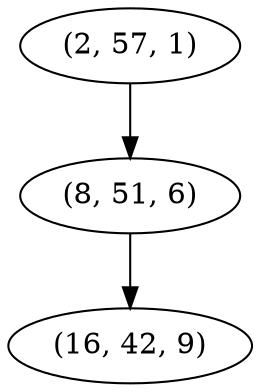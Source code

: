 digraph tree {
    "(2, 57, 1)";
    "(8, 51, 6)";
    "(16, 42, 9)";
    "(2, 57, 1)" -> "(8, 51, 6)";
    "(8, 51, 6)" -> "(16, 42, 9)";
}

